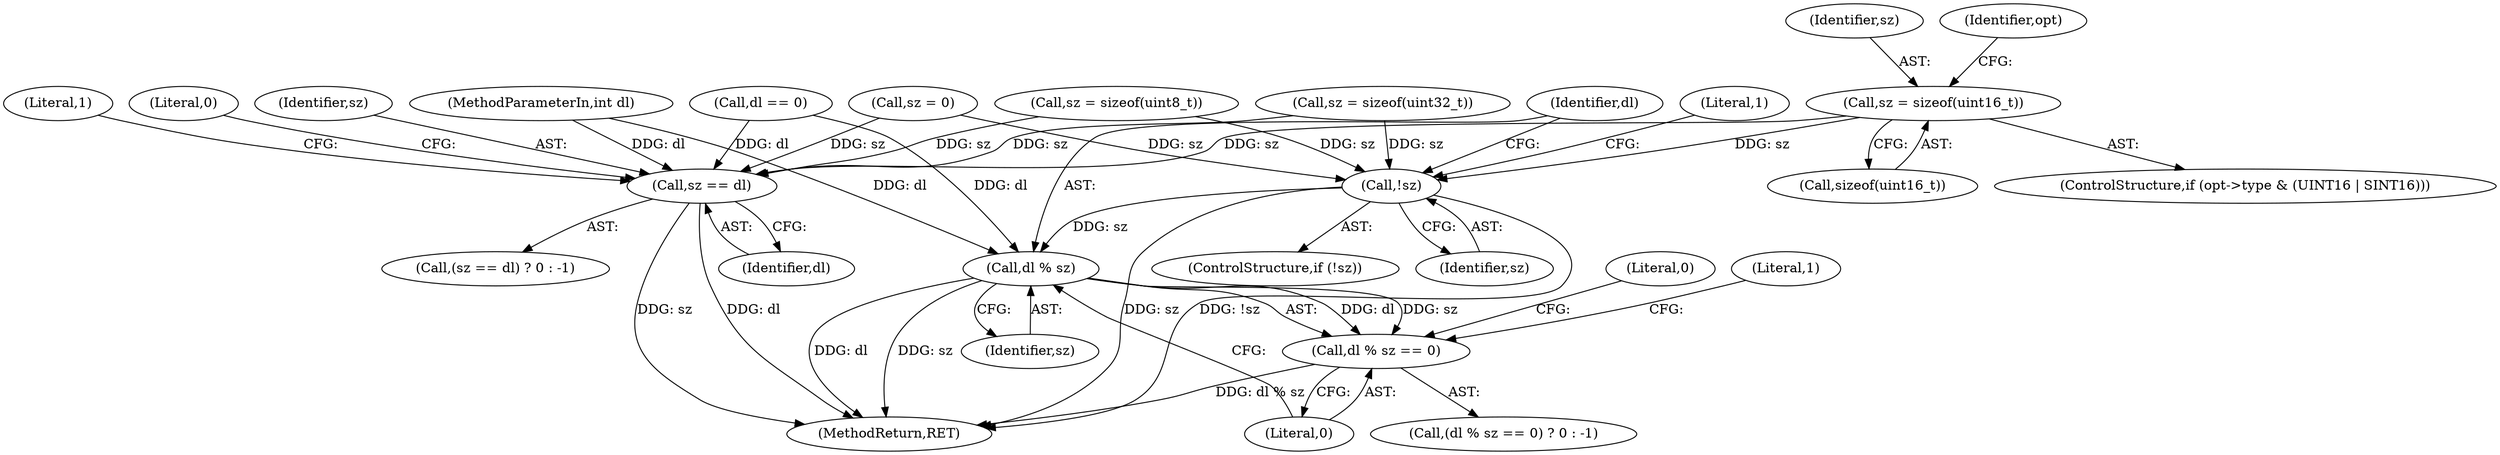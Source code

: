 digraph "0_Android_1390ace71179f04a09c300ee8d0300aa69d9db09@API" {
"1000187" [label="(Call,sz = sizeof(uint16_t))"];
"1000210" [label="(Call,!sz)"];
"1000218" [label="(Call,dl % sz)"];
"1000217" [label="(Call,dl % sz == 0)"];
"1000227" [label="(Call,sz == dl)"];
"1000226" [label="(Call,(sz == dl) ? 0 : -1)"];
"1000228" [label="(Identifier,sz)"];
"1000235" [label="(MethodReturn,RET)"];
"1000227" [label="(Call,sz == dl)"];
"1000161" [label="(Call,sz = 0)"];
"1000216" [label="(Call,(dl % sz == 0) ? 0 : -1)"];
"1000219" [label="(Identifier,dl)"];
"1000232" [label="(Literal,1)"];
"1000174" [label="(Call,sz = sizeof(uint32_t))"];
"1000209" [label="(ControlStructure,if (!sz))"];
"1000106" [label="(MethodParameterIn,int dl)"];
"1000112" [label="(Call,dl == 0)"];
"1000222" [label="(Literal,0)"];
"1000198" [label="(Call,sz = sizeof(uint8_t))"];
"1000229" [label="(Identifier,dl)"];
"1000221" [label="(Literal,0)"];
"1000230" [label="(Literal,0)"];
"1000211" [label="(Identifier,sz)"];
"1000220" [label="(Identifier,sz)"];
"1000189" [label="(Call,sizeof(uint16_t))"];
"1000187" [label="(Call,sz = sizeof(uint16_t))"];
"1000214" [label="(Literal,1)"];
"1000217" [label="(Call,dl % sz == 0)"];
"1000224" [label="(Literal,1)"];
"1000188" [label="(Identifier,sz)"];
"1000218" [label="(Call,dl % sz)"];
"1000179" [label="(ControlStructure,if (opt->type & (UINT16 | SINT16)))"];
"1000205" [label="(Identifier,opt)"];
"1000210" [label="(Call,!sz)"];
"1000187" -> "1000179"  [label="AST: "];
"1000187" -> "1000189"  [label="CFG: "];
"1000188" -> "1000187"  [label="AST: "];
"1000189" -> "1000187"  [label="AST: "];
"1000205" -> "1000187"  [label="CFG: "];
"1000187" -> "1000210"  [label="DDG: sz"];
"1000187" -> "1000227"  [label="DDG: sz"];
"1000210" -> "1000209"  [label="AST: "];
"1000210" -> "1000211"  [label="CFG: "];
"1000211" -> "1000210"  [label="AST: "];
"1000214" -> "1000210"  [label="CFG: "];
"1000219" -> "1000210"  [label="CFG: "];
"1000210" -> "1000235"  [label="DDG: !sz"];
"1000210" -> "1000235"  [label="DDG: sz"];
"1000198" -> "1000210"  [label="DDG: sz"];
"1000161" -> "1000210"  [label="DDG: sz"];
"1000174" -> "1000210"  [label="DDG: sz"];
"1000210" -> "1000218"  [label="DDG: sz"];
"1000218" -> "1000217"  [label="AST: "];
"1000218" -> "1000220"  [label="CFG: "];
"1000219" -> "1000218"  [label="AST: "];
"1000220" -> "1000218"  [label="AST: "];
"1000221" -> "1000218"  [label="CFG: "];
"1000218" -> "1000235"  [label="DDG: dl"];
"1000218" -> "1000235"  [label="DDG: sz"];
"1000218" -> "1000217"  [label="DDG: dl"];
"1000218" -> "1000217"  [label="DDG: sz"];
"1000112" -> "1000218"  [label="DDG: dl"];
"1000106" -> "1000218"  [label="DDG: dl"];
"1000217" -> "1000216"  [label="AST: "];
"1000217" -> "1000221"  [label="CFG: "];
"1000221" -> "1000217"  [label="AST: "];
"1000222" -> "1000217"  [label="CFG: "];
"1000224" -> "1000217"  [label="CFG: "];
"1000217" -> "1000235"  [label="DDG: dl % sz"];
"1000227" -> "1000226"  [label="AST: "];
"1000227" -> "1000229"  [label="CFG: "];
"1000228" -> "1000227"  [label="AST: "];
"1000229" -> "1000227"  [label="AST: "];
"1000230" -> "1000227"  [label="CFG: "];
"1000232" -> "1000227"  [label="CFG: "];
"1000227" -> "1000235"  [label="DDG: sz"];
"1000227" -> "1000235"  [label="DDG: dl"];
"1000198" -> "1000227"  [label="DDG: sz"];
"1000161" -> "1000227"  [label="DDG: sz"];
"1000174" -> "1000227"  [label="DDG: sz"];
"1000112" -> "1000227"  [label="DDG: dl"];
"1000106" -> "1000227"  [label="DDG: dl"];
}
